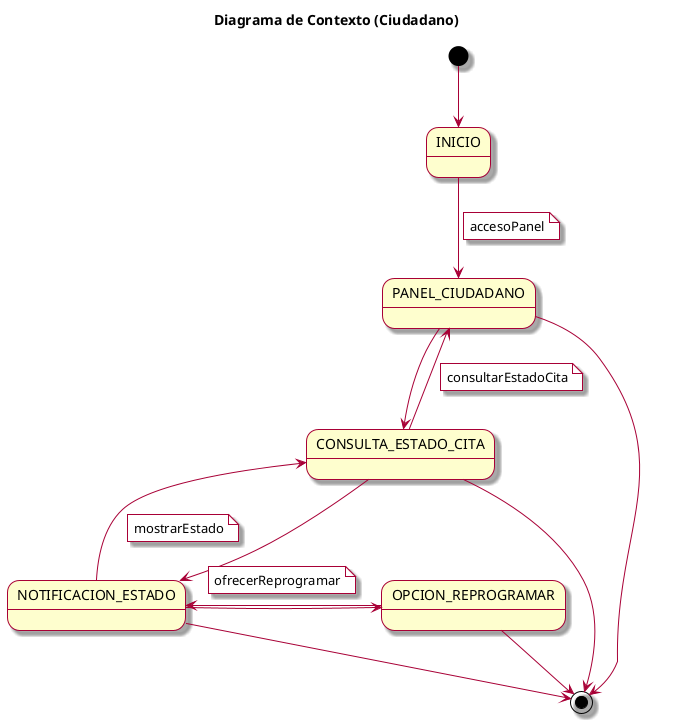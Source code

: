 @startuml Diagrama de Contexto (Ciudadano)

skin rose
skinparam note{
  BackgroundColor white
}
title Diagrama de Contexto (Ciudadano)

[*] --> INICIO

INICIO -d-> PANEL_CIUDADANO
note on link: accesoPanel

PANEL_CIUDADANO -d-> CONSULTA_ESTADO_CITA
CONSULTA_ESTADO_CITA -u-> PANEL_CIUDADANO
note on link: consultarEstadoCita

CONSULTA_ESTADO_CITA -d-> NOTIFICACION_ESTADO
NOTIFICACION_ESTADO -u-> CONSULTA_ESTADO_CITA
note on link: mostrarEstado

NOTIFICACION_ESTADO -r-> OPCION_REPROGRAMAR
OPCION_REPROGRAMAR -l-> NOTIFICACION_ESTADO
note on link: ofrecerReprogramar

PANEL_CIUDADANO -d-> [*]
CONSULTA_ESTADO_CITA --> [*]
NOTIFICACION_ESTADO --> [*]
OPCION_REPROGRAMAR --> [*]

@enduml
